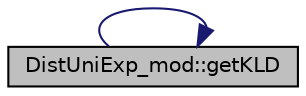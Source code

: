 digraph "DistUniExp_mod::getKLD"
{
 // LATEX_PDF_SIZE
  edge [fontname="Helvetica",fontsize="10",labelfontname="Helvetica",labelfontsize="10"];
  node [fontname="Helvetica",fontsize="10",shape=record];
  rankdir="LR";
  Node1 [label="DistUniExp_mod::getKLD",height=0.2,width=0.4,color="black", fillcolor="grey75", style="filled", fontcolor="black",tooltip="Return the Kullback-Leibler divergence of the exponential distribution with rate parameter lambda fro..."];
  Node1 -> Node1 [color="midnightblue",fontsize="10",style="solid",fontname="Helvetica"];
}
